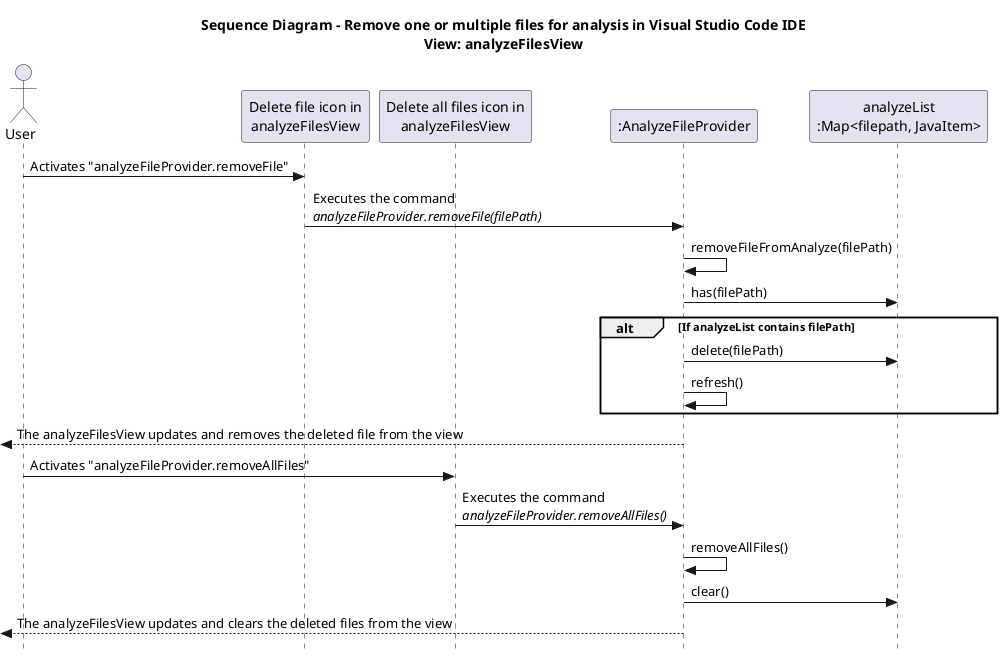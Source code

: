 @startuml ds - remove files
title Sequence Diagram - Remove one or multiple files for analysis in Visual Studio Code IDE\nView: analyzeFilesView
skinparam style strictuml

actor User
participant "Delete file icon in\nanalyzeFilesView" as deleteIcon
participant "Delete all files icon in\nanalyzeFilesView" as deleteAllIcon
participant ":AnalyzeFileProvider" as AnalyzeFileProvider
participant "analyzeList\n:Map<filepath, JavaItem>" as analyzeList

User -> deleteIcon : Activates "analyzeFileProvider.removeFile"
deleteIcon -> AnalyzeFileProvider: Executes the command \n//analyzeFileProvider.removeFile(filePath)//
AnalyzeFileProvider -> AnalyzeFileProvider: removeFileFromAnalyze(filePath)

AnalyzeFileProvider -> analyzeList : has(filePath)
alt If analyzeList contains filePath
    AnalyzeFileProvider -> analyzeList: delete(filePath)
    AnalyzeFileProvider -> AnalyzeFileProvider: refresh()
end
<-- AnalyzeFileProvider : The analyzeFilesView updates and removes the deleted file from the view

User -> deleteAllIcon : Activates "analyzeFileProvider.removeAllFiles"
deleteAllIcon -> AnalyzeFileProvider: Executes the command \n//analyzeFileProvider.removeAllFiles()//
AnalyzeFileProvider -> AnalyzeFileProvider : removeAllFiles()
AnalyzeFileProvider -> analyzeList : clear()
<-- AnalyzeFileProvider : The analyzeFilesView updates and clears the deleted files from the view
@enduml
